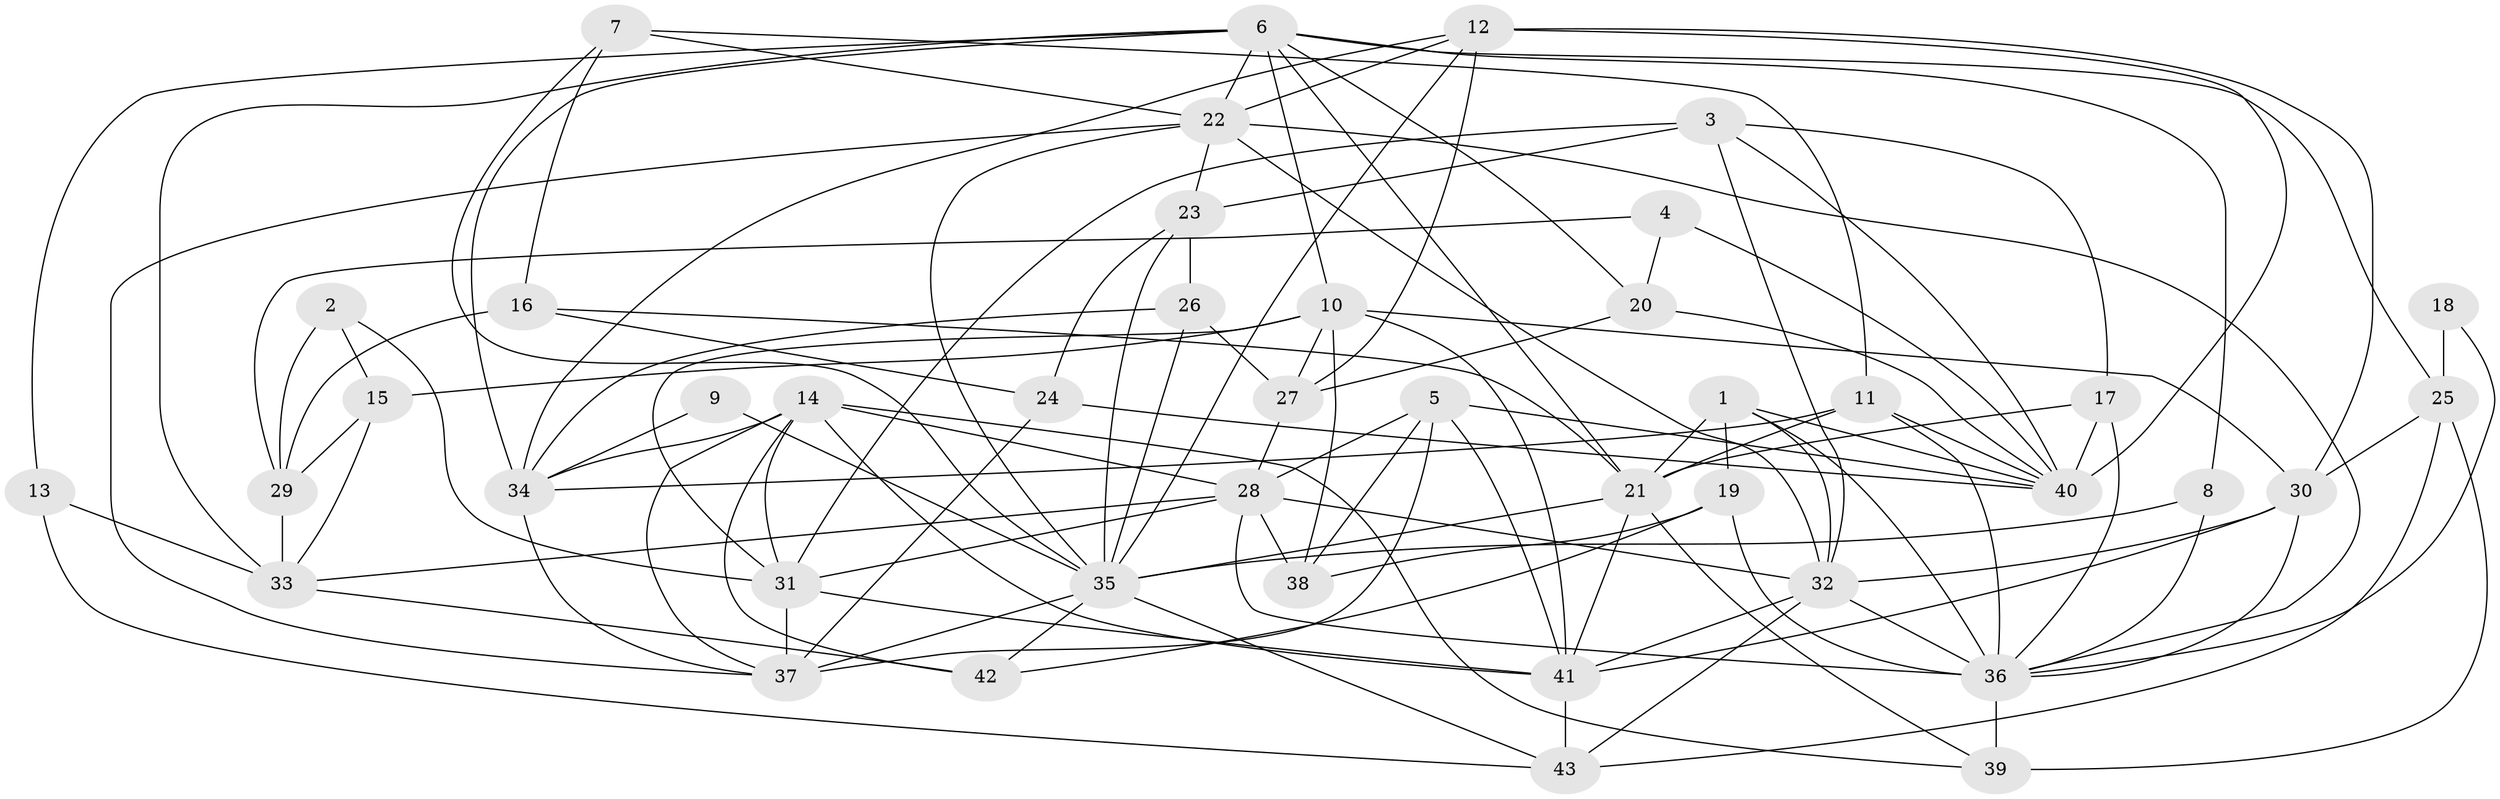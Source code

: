 // original degree distribution, {2: 0.09302325581395349, 7: 0.03488372093023256, 4: 0.38372093023255816, 3: 0.27906976744186046, 5: 0.11627906976744186, 6: 0.06976744186046512, 8: 0.011627906976744186, 9: 0.011627906976744186}
// Generated by graph-tools (version 1.1) at 2025/26/03/09/25 03:26:13]
// undirected, 43 vertices, 119 edges
graph export_dot {
graph [start="1"]
  node [color=gray90,style=filled];
  1;
  2;
  3;
  4;
  5;
  6;
  7;
  8;
  9;
  10;
  11;
  12;
  13;
  14;
  15;
  16;
  17;
  18;
  19;
  20;
  21;
  22;
  23;
  24;
  25;
  26;
  27;
  28;
  29;
  30;
  31;
  32;
  33;
  34;
  35;
  36;
  37;
  38;
  39;
  40;
  41;
  42;
  43;
  1 -- 19 [weight=1.0];
  1 -- 21 [weight=1.0];
  1 -- 32 [weight=1.0];
  1 -- 36 [weight=1.0];
  1 -- 40 [weight=1.0];
  2 -- 15 [weight=1.0];
  2 -- 29 [weight=1.0];
  2 -- 31 [weight=1.0];
  3 -- 17 [weight=1.0];
  3 -- 23 [weight=1.0];
  3 -- 31 [weight=2.0];
  3 -- 32 [weight=1.0];
  3 -- 40 [weight=1.0];
  4 -- 20 [weight=1.0];
  4 -- 29 [weight=1.0];
  4 -- 40 [weight=1.0];
  5 -- 28 [weight=1.0];
  5 -- 37 [weight=1.0];
  5 -- 38 [weight=1.0];
  5 -- 40 [weight=1.0];
  5 -- 41 [weight=1.0];
  6 -- 8 [weight=1.0];
  6 -- 10 [weight=1.0];
  6 -- 13 [weight=1.0];
  6 -- 20 [weight=1.0];
  6 -- 21 [weight=1.0];
  6 -- 22 [weight=1.0];
  6 -- 25 [weight=1.0];
  6 -- 33 [weight=2.0];
  6 -- 34 [weight=1.0];
  7 -- 11 [weight=1.0];
  7 -- 16 [weight=1.0];
  7 -- 22 [weight=1.0];
  7 -- 35 [weight=1.0];
  8 -- 35 [weight=2.0];
  8 -- 36 [weight=1.0];
  9 -- 34 [weight=1.0];
  9 -- 35 [weight=1.0];
  10 -- 15 [weight=1.0];
  10 -- 27 [weight=1.0];
  10 -- 30 [weight=1.0];
  10 -- 31 [weight=1.0];
  10 -- 38 [weight=1.0];
  10 -- 41 [weight=1.0];
  11 -- 21 [weight=1.0];
  11 -- 34 [weight=1.0];
  11 -- 36 [weight=1.0];
  11 -- 40 [weight=1.0];
  12 -- 22 [weight=1.0];
  12 -- 27 [weight=1.0];
  12 -- 30 [weight=1.0];
  12 -- 34 [weight=1.0];
  12 -- 35 [weight=1.0];
  12 -- 40 [weight=1.0];
  13 -- 33 [weight=1.0];
  13 -- 43 [weight=1.0];
  14 -- 28 [weight=1.0];
  14 -- 31 [weight=1.0];
  14 -- 34 [weight=1.0];
  14 -- 37 [weight=1.0];
  14 -- 39 [weight=1.0];
  14 -- 41 [weight=1.0];
  14 -- 42 [weight=1.0];
  15 -- 29 [weight=1.0];
  15 -- 33 [weight=1.0];
  16 -- 21 [weight=1.0];
  16 -- 24 [weight=1.0];
  16 -- 29 [weight=1.0];
  17 -- 21 [weight=1.0];
  17 -- 36 [weight=1.0];
  17 -- 40 [weight=1.0];
  18 -- 25 [weight=2.0];
  18 -- 36 [weight=1.0];
  19 -- 36 [weight=1.0];
  19 -- 38 [weight=1.0];
  19 -- 42 [weight=1.0];
  20 -- 27 [weight=1.0];
  20 -- 40 [weight=1.0];
  21 -- 35 [weight=1.0];
  21 -- 39 [weight=1.0];
  21 -- 41 [weight=1.0];
  22 -- 23 [weight=1.0];
  22 -- 32 [weight=1.0];
  22 -- 35 [weight=1.0];
  22 -- 36 [weight=1.0];
  22 -- 37 [weight=1.0];
  23 -- 24 [weight=1.0];
  23 -- 26 [weight=1.0];
  23 -- 35 [weight=1.0];
  24 -- 37 [weight=1.0];
  24 -- 40 [weight=1.0];
  25 -- 30 [weight=1.0];
  25 -- 39 [weight=1.0];
  25 -- 43 [weight=1.0];
  26 -- 27 [weight=1.0];
  26 -- 34 [weight=1.0];
  26 -- 35 [weight=1.0];
  27 -- 28 [weight=1.0];
  28 -- 31 [weight=1.0];
  28 -- 32 [weight=1.0];
  28 -- 33 [weight=1.0];
  28 -- 36 [weight=1.0];
  28 -- 38 [weight=1.0];
  29 -- 33 [weight=1.0];
  30 -- 32 [weight=1.0];
  30 -- 36 [weight=1.0];
  30 -- 41 [weight=1.0];
  31 -- 37 [weight=1.0];
  31 -- 41 [weight=1.0];
  32 -- 36 [weight=1.0];
  32 -- 41 [weight=1.0];
  32 -- 43 [weight=1.0];
  33 -- 42 [weight=1.0];
  34 -- 37 [weight=1.0];
  35 -- 37 [weight=1.0];
  35 -- 42 [weight=1.0];
  35 -- 43 [weight=1.0];
  36 -- 39 [weight=3.0];
  41 -- 43 [weight=1.0];
}
